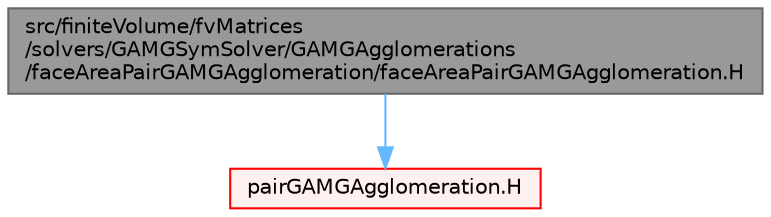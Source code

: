 digraph "src/finiteVolume/fvMatrices/solvers/GAMGSymSolver/GAMGAgglomerations/faceAreaPairGAMGAgglomeration/faceAreaPairGAMGAgglomeration.H"
{
 // LATEX_PDF_SIZE
  bgcolor="transparent";
  edge [fontname=Helvetica,fontsize=10,labelfontname=Helvetica,labelfontsize=10];
  node [fontname=Helvetica,fontsize=10,shape=box,height=0.2,width=0.4];
  Node1 [id="Node000001",label="src/finiteVolume/fvMatrices\l/solvers/GAMGSymSolver/GAMGAgglomerations\l/faceAreaPairGAMGAgglomeration/faceAreaPairGAMGAgglomeration.H",height=0.2,width=0.4,color="gray40", fillcolor="grey60", style="filled", fontcolor="black",tooltip=" "];
  Node1 -> Node2 [id="edge1_Node000001_Node000002",color="steelblue1",style="solid",tooltip=" "];
  Node2 [id="Node000002",label="pairGAMGAgglomeration.H",height=0.2,width=0.4,color="red", fillcolor="#FFF0F0", style="filled",URL="$pairGAMGAgglomeration_8H.html",tooltip=" "];
}
